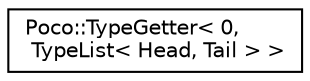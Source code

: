 digraph "Graphical Class Hierarchy"
{
 // LATEX_PDF_SIZE
  edge [fontname="Helvetica",fontsize="10",labelfontname="Helvetica",labelfontsize="10"];
  node [fontname="Helvetica",fontsize="10",shape=record];
  rankdir="LR";
  Node0 [label="Poco::TypeGetter\< 0,\l TypeList\< Head, Tail \> \>",height=0.2,width=0.4,color="black", fillcolor="white", style="filled",URL="$structPoco_1_1TypeGetter_3_010_00_01TypeList_3_01Head_00_01Tail_01_4_01_4.html",tooltip=" "];
}
